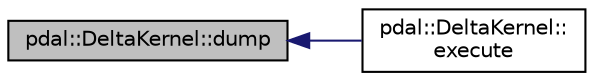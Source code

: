 digraph "pdal::DeltaKernel::dump"
{
  edge [fontname="Helvetica",fontsize="10",labelfontname="Helvetica",labelfontsize="10"];
  node [fontname="Helvetica",fontsize="10",shape=record];
  rankdir="LR";
  Node1 [label="pdal::DeltaKernel::dump",height=0.2,width=0.4,color="black", fillcolor="grey75", style="filled", fontcolor="black"];
  Node1 -> Node2 [dir="back",color="midnightblue",fontsize="10",style="solid",fontname="Helvetica"];
  Node2 [label="pdal::DeltaKernel::\lexecute",height=0.2,width=0.4,color="black", fillcolor="white", style="filled",URL="$classpdal_1_1DeltaKernel.html#a2f16220306228cfffeff86e51399713e"];
}
